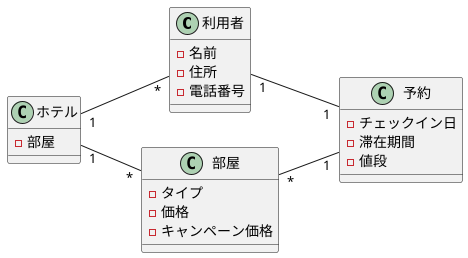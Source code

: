 @startuml クラス図
left to right direction
    class "利用者" as user{
        - 名前
        - 住所
        - 電話番号
    }
    class "ホテル" as ho{
        - 部屋
    }
    class "部屋" as room{
        - タイプ
        - 価格
        - キャンペーン価格
    }
    class "予約" as res{
        - チェックイン日
        - 滞在期間
        - 値段
    }
    ho"1" -- "*"room
    ho"1" -- "*"user
    ' user"1" -- "*"room
    user"1" -- "1"res
    room"*" -- "1"res
@enduml